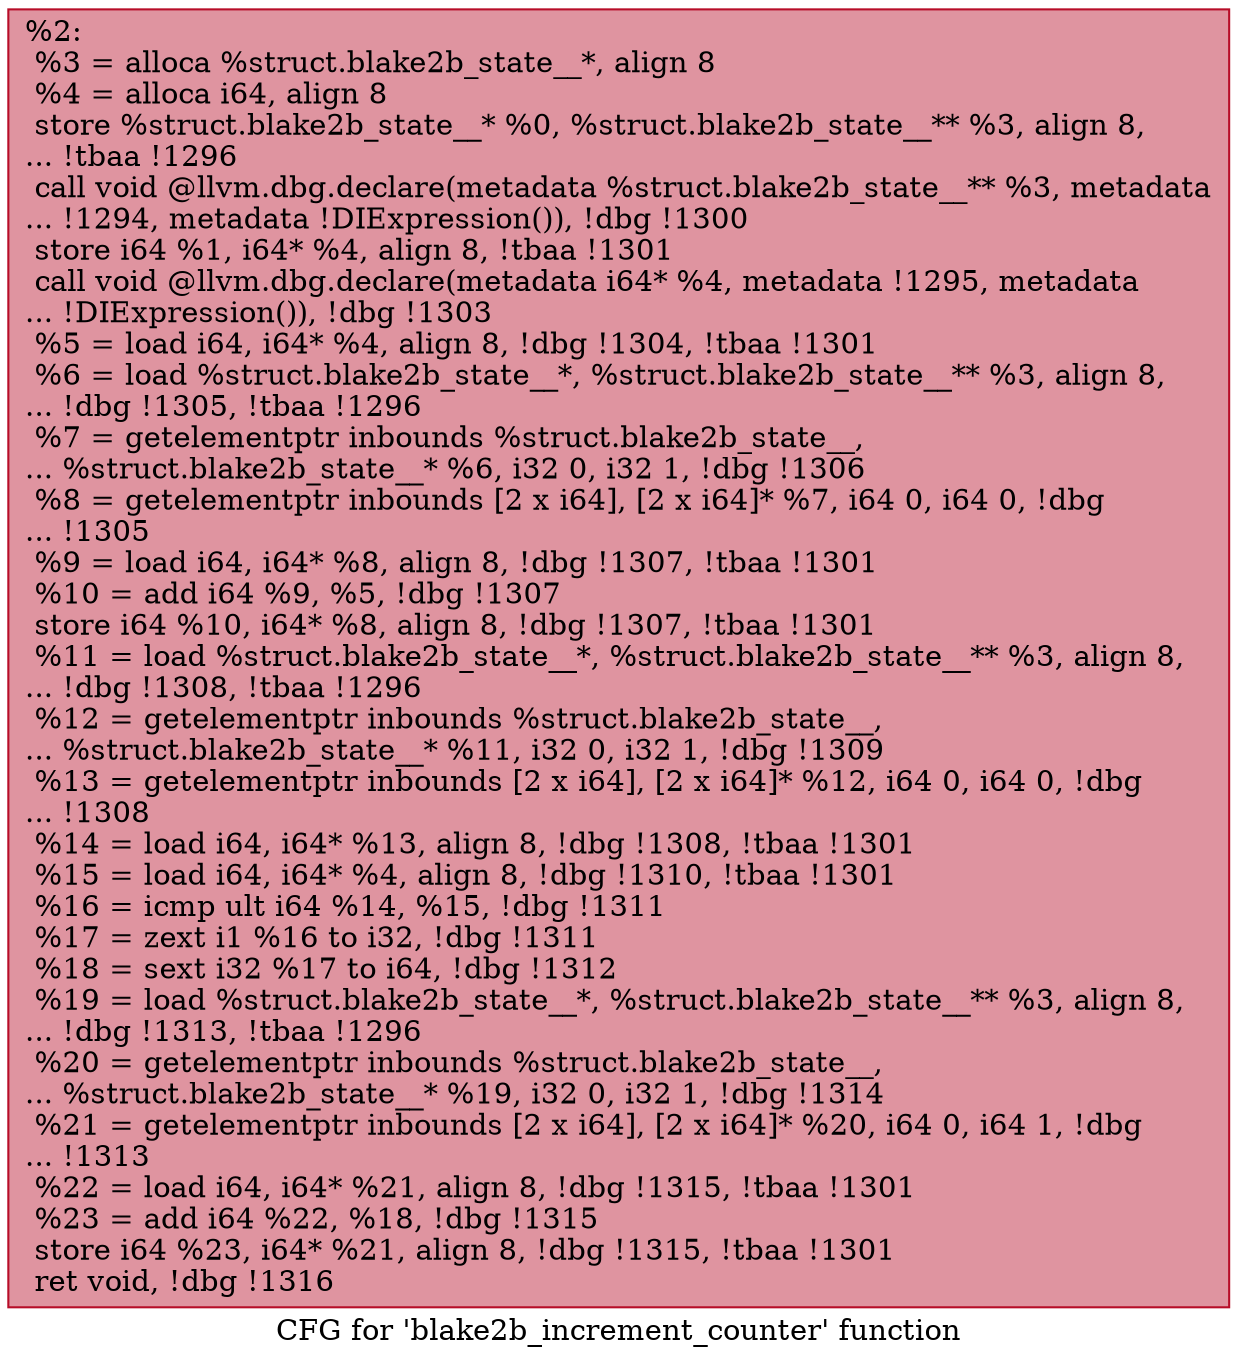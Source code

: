 digraph "CFG for 'blake2b_increment_counter' function" {
	label="CFG for 'blake2b_increment_counter' function";

	Node0x1e8a840 [shape=record,color="#b70d28ff", style=filled, fillcolor="#b70d2870",label="{%2:\l  %3 = alloca %struct.blake2b_state__*, align 8\l  %4 = alloca i64, align 8\l  store %struct.blake2b_state__* %0, %struct.blake2b_state__** %3, align 8,\l... !tbaa !1296\l  call void @llvm.dbg.declare(metadata %struct.blake2b_state__** %3, metadata\l... !1294, metadata !DIExpression()), !dbg !1300\l  store i64 %1, i64* %4, align 8, !tbaa !1301\l  call void @llvm.dbg.declare(metadata i64* %4, metadata !1295, metadata\l... !DIExpression()), !dbg !1303\l  %5 = load i64, i64* %4, align 8, !dbg !1304, !tbaa !1301\l  %6 = load %struct.blake2b_state__*, %struct.blake2b_state__** %3, align 8,\l... !dbg !1305, !tbaa !1296\l  %7 = getelementptr inbounds %struct.blake2b_state__,\l... %struct.blake2b_state__* %6, i32 0, i32 1, !dbg !1306\l  %8 = getelementptr inbounds [2 x i64], [2 x i64]* %7, i64 0, i64 0, !dbg\l... !1305\l  %9 = load i64, i64* %8, align 8, !dbg !1307, !tbaa !1301\l  %10 = add i64 %9, %5, !dbg !1307\l  store i64 %10, i64* %8, align 8, !dbg !1307, !tbaa !1301\l  %11 = load %struct.blake2b_state__*, %struct.blake2b_state__** %3, align 8,\l... !dbg !1308, !tbaa !1296\l  %12 = getelementptr inbounds %struct.blake2b_state__,\l... %struct.blake2b_state__* %11, i32 0, i32 1, !dbg !1309\l  %13 = getelementptr inbounds [2 x i64], [2 x i64]* %12, i64 0, i64 0, !dbg\l... !1308\l  %14 = load i64, i64* %13, align 8, !dbg !1308, !tbaa !1301\l  %15 = load i64, i64* %4, align 8, !dbg !1310, !tbaa !1301\l  %16 = icmp ult i64 %14, %15, !dbg !1311\l  %17 = zext i1 %16 to i32, !dbg !1311\l  %18 = sext i32 %17 to i64, !dbg !1312\l  %19 = load %struct.blake2b_state__*, %struct.blake2b_state__** %3, align 8,\l... !dbg !1313, !tbaa !1296\l  %20 = getelementptr inbounds %struct.blake2b_state__,\l... %struct.blake2b_state__* %19, i32 0, i32 1, !dbg !1314\l  %21 = getelementptr inbounds [2 x i64], [2 x i64]* %20, i64 0, i64 1, !dbg\l... !1313\l  %22 = load i64, i64* %21, align 8, !dbg !1315, !tbaa !1301\l  %23 = add i64 %22, %18, !dbg !1315\l  store i64 %23, i64* %21, align 8, !dbg !1315, !tbaa !1301\l  ret void, !dbg !1316\l}"];
}
